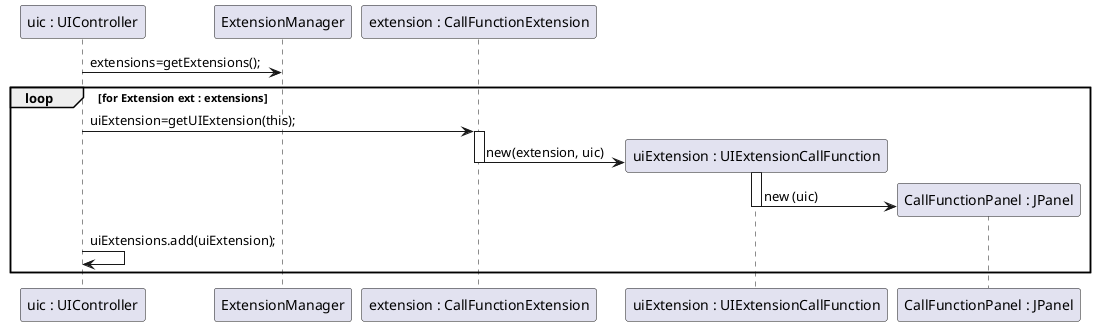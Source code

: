 @startuml doc-files/macros05_03_design1.png
  participant "uic : UIController" as UIC
  participant ExtensionManager as ExtM
  participant "extension : CallFunctionExtension" as EExample
  participant "uiExtension : UIExtensionCallFunction" as UIExt
  participant "CallFunctionPanel : JPanel" as cp
  UIC -> ExtM : extensions=getExtensions();
  loop for Extension ext : extensions
  	UIC -> EExample : uiExtension=getUIExtension(this);
  	activate EExample
  	create UIExt
  	EExample -> UIExt : new(extension, uic)
  	deactivate EExample
  	activate UIExt
  	create cp
  	UIExt -> cp :  new (uic)  	
  	deactivate UIExt
  	UIC -> UIC : uiExtensions.add(uiExtension);
  end
@enduml